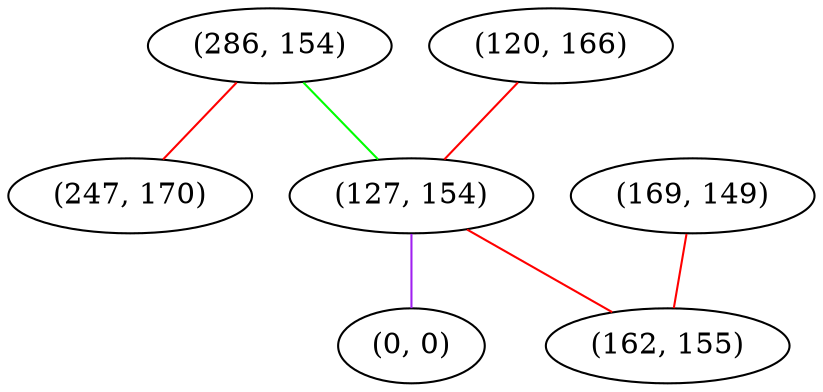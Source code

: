 graph "" {
"(286, 154)";
"(247, 170)";
"(120, 166)";
"(127, 154)";
"(0, 0)";
"(169, 149)";
"(162, 155)";
"(286, 154)" -- "(247, 170)"  [color=red, key=0, weight=1];
"(286, 154)" -- "(127, 154)"  [color=green, key=0, weight=2];
"(120, 166)" -- "(127, 154)"  [color=red, key=0, weight=1];
"(127, 154)" -- "(162, 155)"  [color=red, key=0, weight=1];
"(127, 154)" -- "(0, 0)"  [color=purple, key=0, weight=4];
"(169, 149)" -- "(162, 155)"  [color=red, key=0, weight=1];
}
